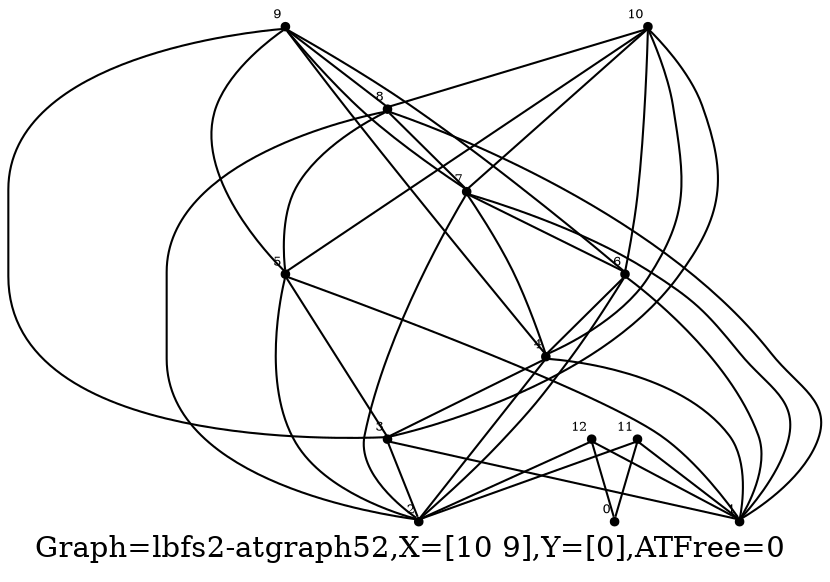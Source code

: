 /* Created by igraph 0.8.0-pre+0200568 */
graph {
  graph [
    label="Graph=lbfs2-atgraph52,X=[10 9],Y=[0],ATFree=0 "
    labelloc=bottom
  ];
  0 [
    pos="0.000000,2.000000!"
    shape=point
    fontsize=6
    xlabel=0
  ];
  1 [
    pos="1.900000,3.000000!"
    shape=point
    fontsize=6
    xlabel=1
  ];
  2 [
    pos="2.000000,2.000000!"
    shape=point
    fontsize=6
    xlabel=2
  ];
  3 [
    pos="2.900000,5.000000!"
    shape=point
    fontsize=6
    xlabel=3
  ];
  4 [
    pos="3.000000,4.000000!"
    shape=point
    fontsize=6
    xlabel=4
  ];
  5 [
    pos="2.900000,3.000000!"
    shape=point
    fontsize=6
    xlabel=5
  ];
  6 [
    pos="3.000000,2.000000!"
    shape=point
    fontsize=6
    xlabel=6
  ];
  7 [
    pos="2.900000,1.000000!"
    shape=point
    fontsize=6
    xlabel=7
  ];
  8 [
    pos="3.000000,0.000000!"
    shape=point
    fontsize=6
    xlabel=8
  ];
  9 [
    pos="3.900000,3.000000!"
    shape=point
    fontsize=6
    xlabel=9
  ];
  10 [
    pos="4.000000,2.000000!"
    shape=point
    fontsize=6
    xlabel=10
  ];
  11 [
    pos="0.900000,3.000000!"
    shape=point
    fontsize=6
    xlabel=11
  ];
  12 [
    pos="1.000000,2.000000!"
    shape=point
    fontsize=6
    xlabel=12
  ];

  11 -- 0;
  12 -- 0;
  11 -- 1;
  11 -- 2;
  12 -- 1;
  12 -- 2;
  3 -- 1;
  4 -- 1;
  5 -- 1;
  6 -- 1;
  7 -- 1;
  8 -- 1;
  3 -- 2;
  4 -- 2;
  5 -- 2;
  6 -- 2;
  7 -- 2;
  8 -- 2;
  4 -- 3;
  5 -- 3;
  9 -- 3;
  6 -- 4;
  7 -- 4;
  9 -- 4;
  8 -- 5;
  9 -- 5;
  7 -- 6;
  9 -- 6;
  8 -- 7;
  9 -- 7;
  9 -- 8;
  10 -- 3;
  10 -- 4;
  10 -- 5;
  10 -- 6;
  10 -- 7;
  10 -- 8;
}
